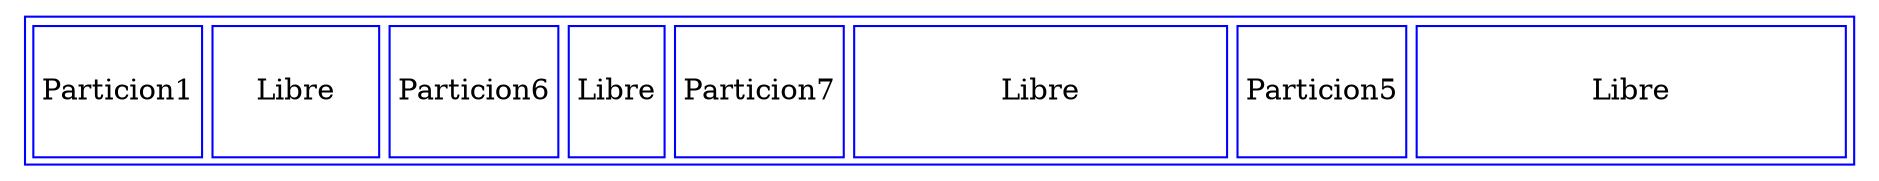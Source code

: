 digraph g{
			tbl[
				shape = plaintext
				label = <
				<table border='1' cellborder='0' color='blue' cellspacing='1'>
        			<tr><td width = '42' border = '0'>
			<table border='1' cellborder='0' color='blue' cellspacing='1'>
				<tr><td>  </td></tr>
		 		<tr><td>Particion1</td></tr>
		 		<tr><td>  </td></tr>
			</table>
		</td><td width = '84' border = '0'>
			<table border='1' cellborder='0' color='blue' cellspacing='1'>
				<tr><td>  </td></tr>
		 		<tr><td>Libre</td></tr>
		 		<tr><td>  </td></tr>
			</table>
		</td><td width = '11' border = '0'>
			<table border='1' cellborder='0' color='blue' cellspacing='1'>
				<tr><td>  </td></tr>
		 		<tr><td>Particion6</td></tr>
		 		<tr><td>  </td></tr>
			</table>
		</td><td width = '23' border = '0'>
			<table border='1' cellborder='0' color='blue' cellspacing='1'>
				<tr><td>  </td></tr>
		 		<tr><td>Libre</td></tr>
		 		<tr><td>  </td></tr>
			</table>
		</td><td width = '19' border = '0'>
			<table border='1' cellborder='0' color='blue' cellspacing='1'>
				<tr><td>  </td></tr>
		 		<tr><td>Particion7</td></tr>
		 		<tr><td>  </td></tr>
			</table>
		</td><td width = '183' border = '0'>
			<table border='1' cellborder='0' color='blue' cellspacing='1'>
				<tr><td>  </td></tr>
		 		<tr><td>Libre</td></tr>
		 		<tr><td>  </td></tr>
			</table>
		</td><td width = '49' border = '0'>
			<table border='1' cellborder='0' color='blue' cellspacing='1'>
				<tr><td>  </td></tr>
		 		<tr><td>Particion5</td></tr>
		 		<tr><td>  </td></tr>
			</table>
		</td><td width = '210' border = '0'>
			<table border='1' cellborder='0' color='blue' cellspacing='1'>
				<tr><td>  </td></tr>
		 		<tr><td>Libre</td></tr>
		 		<tr><td>  </td></tr>
			</table>
		</td></tr></table>>];}